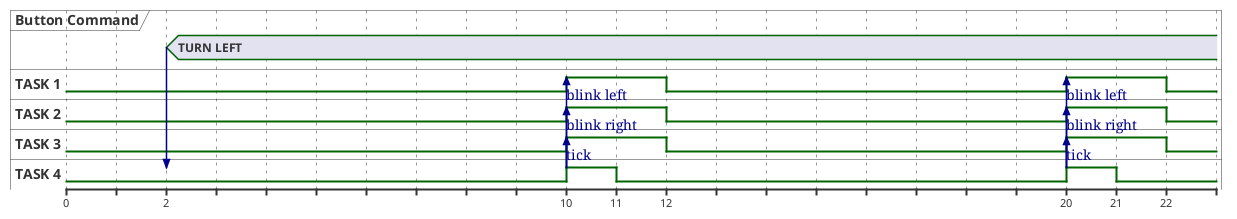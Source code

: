 @startuml

concise "Button Command" as button
binary "TASK 1" as t1
binary "TASK 2" as t2
binary "TASK 3" as t3
binary "TASK 4" as t4
@0

@2
button is "TURN LEFT"
button -> t4
@10
t4 is high
t4 -> t1 : blink left
t1 is high
t4 -> t2 : blink right
t2 is high
t4 -> t3 : tick
t3 is high
@11 
t4 is low
@12
t1 is low
t2 is low
t3 is low

@20
t4 is high
t4 -> t1 : blink left
t1 is high
t4 -> t2 : blink right
t2 is high
t4 -> t3 : tick
t3 is high
@21 
t4 is low
@22
t1 is low
t2 is low
t3 is low
@enduml